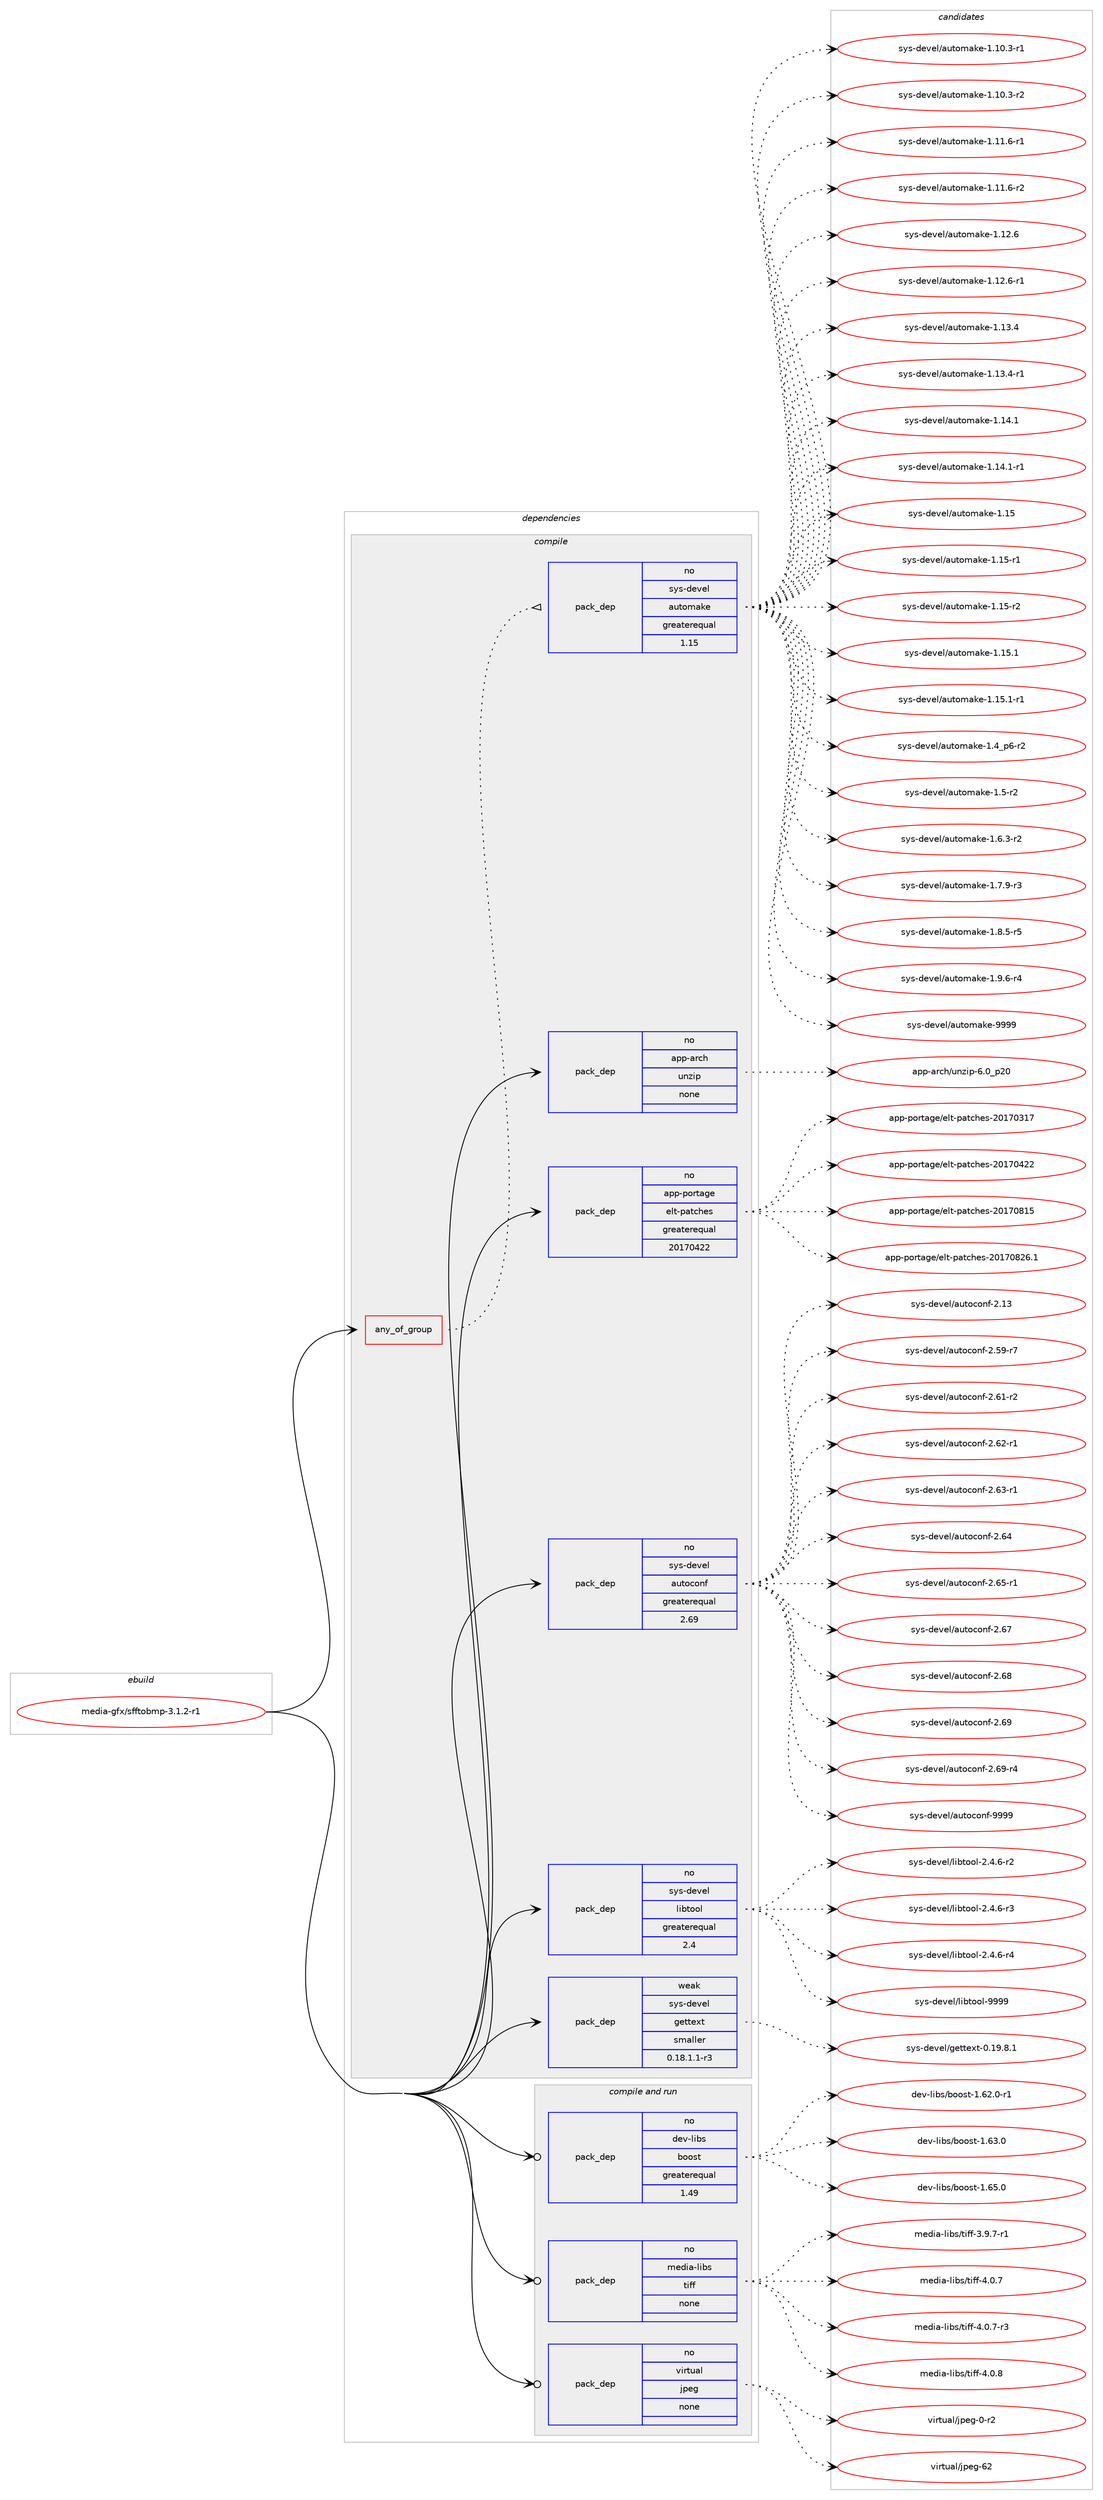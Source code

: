 digraph prolog {

# *************
# Graph options
# *************

newrank=true;
concentrate=true;
compound=true;
graph [rankdir=LR,fontname=Helvetica,fontsize=10,ranksep=1.5];#, ranksep=2.5, nodesep=0.2];
edge  [arrowhead=vee];
node  [fontname=Helvetica,fontsize=10];

# **********
# The ebuild
# **********

subgraph cluster_leftcol {
color=gray;
rank=same;
label=<<i>ebuild</i>>;
id [label="media-gfx/sfftobmp-3.1.2-r1", color=red, width=4, href="../media-gfx/sfftobmp-3.1.2-r1.svg"];
}

# ****************
# The dependencies
# ****************

subgraph cluster_midcol {
color=gray;
label=<<i>dependencies</i>>;
subgraph cluster_compile {
fillcolor="#eeeeee";
style=filled;
label=<<i>compile</i>>;
subgraph any5325 {
dependency357907 [label=<<TABLE BORDER="0" CELLBORDER="1" CELLSPACING="0" CELLPADDING="4"><TR><TD CELLPADDING="10">any_of_group</TD></TR></TABLE>>, shape=none, color=red];subgraph pack263967 {
dependency357908 [label=<<TABLE BORDER="0" CELLBORDER="1" CELLSPACING="0" CELLPADDING="4" WIDTH="220"><TR><TD ROWSPAN="6" CELLPADDING="30">pack_dep</TD></TR><TR><TD WIDTH="110">no</TD></TR><TR><TD>sys-devel</TD></TR><TR><TD>automake</TD></TR><TR><TD>greaterequal</TD></TR><TR><TD>1.15</TD></TR></TABLE>>, shape=none, color=blue];
}
dependency357907:e -> dependency357908:w [weight=20,style="dotted",arrowhead="oinv"];
}
id:e -> dependency357907:w [weight=20,style="solid",arrowhead="vee"];
subgraph pack263968 {
dependency357909 [label=<<TABLE BORDER="0" CELLBORDER="1" CELLSPACING="0" CELLPADDING="4" WIDTH="220"><TR><TD ROWSPAN="6" CELLPADDING="30">pack_dep</TD></TR><TR><TD WIDTH="110">no</TD></TR><TR><TD>app-arch</TD></TR><TR><TD>unzip</TD></TR><TR><TD>none</TD></TR><TR><TD></TD></TR></TABLE>>, shape=none, color=blue];
}
id:e -> dependency357909:w [weight=20,style="solid",arrowhead="vee"];
subgraph pack263969 {
dependency357910 [label=<<TABLE BORDER="0" CELLBORDER="1" CELLSPACING="0" CELLPADDING="4" WIDTH="220"><TR><TD ROWSPAN="6" CELLPADDING="30">pack_dep</TD></TR><TR><TD WIDTH="110">no</TD></TR><TR><TD>app-portage</TD></TR><TR><TD>elt-patches</TD></TR><TR><TD>greaterequal</TD></TR><TR><TD>20170422</TD></TR></TABLE>>, shape=none, color=blue];
}
id:e -> dependency357910:w [weight=20,style="solid",arrowhead="vee"];
subgraph pack263970 {
dependency357911 [label=<<TABLE BORDER="0" CELLBORDER="1" CELLSPACING="0" CELLPADDING="4" WIDTH="220"><TR><TD ROWSPAN="6" CELLPADDING="30">pack_dep</TD></TR><TR><TD WIDTH="110">no</TD></TR><TR><TD>sys-devel</TD></TR><TR><TD>autoconf</TD></TR><TR><TD>greaterequal</TD></TR><TR><TD>2.69</TD></TR></TABLE>>, shape=none, color=blue];
}
id:e -> dependency357911:w [weight=20,style="solid",arrowhead="vee"];
subgraph pack263971 {
dependency357912 [label=<<TABLE BORDER="0" CELLBORDER="1" CELLSPACING="0" CELLPADDING="4" WIDTH="220"><TR><TD ROWSPAN="6" CELLPADDING="30">pack_dep</TD></TR><TR><TD WIDTH="110">no</TD></TR><TR><TD>sys-devel</TD></TR><TR><TD>libtool</TD></TR><TR><TD>greaterequal</TD></TR><TR><TD>2.4</TD></TR></TABLE>>, shape=none, color=blue];
}
id:e -> dependency357912:w [weight=20,style="solid",arrowhead="vee"];
subgraph pack263972 {
dependency357913 [label=<<TABLE BORDER="0" CELLBORDER="1" CELLSPACING="0" CELLPADDING="4" WIDTH="220"><TR><TD ROWSPAN="6" CELLPADDING="30">pack_dep</TD></TR><TR><TD WIDTH="110">weak</TD></TR><TR><TD>sys-devel</TD></TR><TR><TD>gettext</TD></TR><TR><TD>smaller</TD></TR><TR><TD>0.18.1.1-r3</TD></TR></TABLE>>, shape=none, color=blue];
}
id:e -> dependency357913:w [weight=20,style="solid",arrowhead="vee"];
}
subgraph cluster_compileandrun {
fillcolor="#eeeeee";
style=filled;
label=<<i>compile and run</i>>;
subgraph pack263973 {
dependency357914 [label=<<TABLE BORDER="0" CELLBORDER="1" CELLSPACING="0" CELLPADDING="4" WIDTH="220"><TR><TD ROWSPAN="6" CELLPADDING="30">pack_dep</TD></TR><TR><TD WIDTH="110">no</TD></TR><TR><TD>dev-libs</TD></TR><TR><TD>boost</TD></TR><TR><TD>greaterequal</TD></TR><TR><TD>1.49</TD></TR></TABLE>>, shape=none, color=blue];
}
id:e -> dependency357914:w [weight=20,style="solid",arrowhead="odotvee"];
subgraph pack263974 {
dependency357915 [label=<<TABLE BORDER="0" CELLBORDER="1" CELLSPACING="0" CELLPADDING="4" WIDTH="220"><TR><TD ROWSPAN="6" CELLPADDING="30">pack_dep</TD></TR><TR><TD WIDTH="110">no</TD></TR><TR><TD>media-libs</TD></TR><TR><TD>tiff</TD></TR><TR><TD>none</TD></TR><TR><TD></TD></TR></TABLE>>, shape=none, color=blue];
}
id:e -> dependency357915:w [weight=20,style="solid",arrowhead="odotvee"];
subgraph pack263975 {
dependency357916 [label=<<TABLE BORDER="0" CELLBORDER="1" CELLSPACING="0" CELLPADDING="4" WIDTH="220"><TR><TD ROWSPAN="6" CELLPADDING="30">pack_dep</TD></TR><TR><TD WIDTH="110">no</TD></TR><TR><TD>virtual</TD></TR><TR><TD>jpeg</TD></TR><TR><TD>none</TD></TR><TR><TD></TD></TR></TABLE>>, shape=none, color=blue];
}
id:e -> dependency357916:w [weight=20,style="solid",arrowhead="odotvee"];
}
subgraph cluster_run {
fillcolor="#eeeeee";
style=filled;
label=<<i>run</i>>;
}
}

# **************
# The candidates
# **************

subgraph cluster_choices {
rank=same;
color=gray;
label=<<i>candidates</i>>;

subgraph choice263967 {
color=black;
nodesep=1;
choice11512111545100101118101108479711711611110997107101454946494846514511449 [label="sys-devel/automake-1.10.3-r1", color=red, width=4,href="../sys-devel/automake-1.10.3-r1.svg"];
choice11512111545100101118101108479711711611110997107101454946494846514511450 [label="sys-devel/automake-1.10.3-r2", color=red, width=4,href="../sys-devel/automake-1.10.3-r2.svg"];
choice11512111545100101118101108479711711611110997107101454946494946544511449 [label="sys-devel/automake-1.11.6-r1", color=red, width=4,href="../sys-devel/automake-1.11.6-r1.svg"];
choice11512111545100101118101108479711711611110997107101454946494946544511450 [label="sys-devel/automake-1.11.6-r2", color=red, width=4,href="../sys-devel/automake-1.11.6-r2.svg"];
choice1151211154510010111810110847971171161111099710710145494649504654 [label="sys-devel/automake-1.12.6", color=red, width=4,href="../sys-devel/automake-1.12.6.svg"];
choice11512111545100101118101108479711711611110997107101454946495046544511449 [label="sys-devel/automake-1.12.6-r1", color=red, width=4,href="../sys-devel/automake-1.12.6-r1.svg"];
choice1151211154510010111810110847971171161111099710710145494649514652 [label="sys-devel/automake-1.13.4", color=red, width=4,href="../sys-devel/automake-1.13.4.svg"];
choice11512111545100101118101108479711711611110997107101454946495146524511449 [label="sys-devel/automake-1.13.4-r1", color=red, width=4,href="../sys-devel/automake-1.13.4-r1.svg"];
choice1151211154510010111810110847971171161111099710710145494649524649 [label="sys-devel/automake-1.14.1", color=red, width=4,href="../sys-devel/automake-1.14.1.svg"];
choice11512111545100101118101108479711711611110997107101454946495246494511449 [label="sys-devel/automake-1.14.1-r1", color=red, width=4,href="../sys-devel/automake-1.14.1-r1.svg"];
choice115121115451001011181011084797117116111109971071014549464953 [label="sys-devel/automake-1.15", color=red, width=4,href="../sys-devel/automake-1.15.svg"];
choice1151211154510010111810110847971171161111099710710145494649534511449 [label="sys-devel/automake-1.15-r1", color=red, width=4,href="../sys-devel/automake-1.15-r1.svg"];
choice1151211154510010111810110847971171161111099710710145494649534511450 [label="sys-devel/automake-1.15-r2", color=red, width=4,href="../sys-devel/automake-1.15-r2.svg"];
choice1151211154510010111810110847971171161111099710710145494649534649 [label="sys-devel/automake-1.15.1", color=red, width=4,href="../sys-devel/automake-1.15.1.svg"];
choice11512111545100101118101108479711711611110997107101454946495346494511449 [label="sys-devel/automake-1.15.1-r1", color=red, width=4,href="../sys-devel/automake-1.15.1-r1.svg"];
choice115121115451001011181011084797117116111109971071014549465295112544511450 [label="sys-devel/automake-1.4_p6-r2", color=red, width=4,href="../sys-devel/automake-1.4_p6-r2.svg"];
choice11512111545100101118101108479711711611110997107101454946534511450 [label="sys-devel/automake-1.5-r2", color=red, width=4,href="../sys-devel/automake-1.5-r2.svg"];
choice115121115451001011181011084797117116111109971071014549465446514511450 [label="sys-devel/automake-1.6.3-r2", color=red, width=4,href="../sys-devel/automake-1.6.3-r2.svg"];
choice115121115451001011181011084797117116111109971071014549465546574511451 [label="sys-devel/automake-1.7.9-r3", color=red, width=4,href="../sys-devel/automake-1.7.9-r3.svg"];
choice115121115451001011181011084797117116111109971071014549465646534511453 [label="sys-devel/automake-1.8.5-r5", color=red, width=4,href="../sys-devel/automake-1.8.5-r5.svg"];
choice115121115451001011181011084797117116111109971071014549465746544511452 [label="sys-devel/automake-1.9.6-r4", color=red, width=4,href="../sys-devel/automake-1.9.6-r4.svg"];
choice115121115451001011181011084797117116111109971071014557575757 [label="sys-devel/automake-9999", color=red, width=4,href="../sys-devel/automake-9999.svg"];
dependency357908:e -> choice11512111545100101118101108479711711611110997107101454946494846514511449:w [style=dotted,weight="100"];
dependency357908:e -> choice11512111545100101118101108479711711611110997107101454946494846514511450:w [style=dotted,weight="100"];
dependency357908:e -> choice11512111545100101118101108479711711611110997107101454946494946544511449:w [style=dotted,weight="100"];
dependency357908:e -> choice11512111545100101118101108479711711611110997107101454946494946544511450:w [style=dotted,weight="100"];
dependency357908:e -> choice1151211154510010111810110847971171161111099710710145494649504654:w [style=dotted,weight="100"];
dependency357908:e -> choice11512111545100101118101108479711711611110997107101454946495046544511449:w [style=dotted,weight="100"];
dependency357908:e -> choice1151211154510010111810110847971171161111099710710145494649514652:w [style=dotted,weight="100"];
dependency357908:e -> choice11512111545100101118101108479711711611110997107101454946495146524511449:w [style=dotted,weight="100"];
dependency357908:e -> choice1151211154510010111810110847971171161111099710710145494649524649:w [style=dotted,weight="100"];
dependency357908:e -> choice11512111545100101118101108479711711611110997107101454946495246494511449:w [style=dotted,weight="100"];
dependency357908:e -> choice115121115451001011181011084797117116111109971071014549464953:w [style=dotted,weight="100"];
dependency357908:e -> choice1151211154510010111810110847971171161111099710710145494649534511449:w [style=dotted,weight="100"];
dependency357908:e -> choice1151211154510010111810110847971171161111099710710145494649534511450:w [style=dotted,weight="100"];
dependency357908:e -> choice1151211154510010111810110847971171161111099710710145494649534649:w [style=dotted,weight="100"];
dependency357908:e -> choice11512111545100101118101108479711711611110997107101454946495346494511449:w [style=dotted,weight="100"];
dependency357908:e -> choice115121115451001011181011084797117116111109971071014549465295112544511450:w [style=dotted,weight="100"];
dependency357908:e -> choice11512111545100101118101108479711711611110997107101454946534511450:w [style=dotted,weight="100"];
dependency357908:e -> choice115121115451001011181011084797117116111109971071014549465446514511450:w [style=dotted,weight="100"];
dependency357908:e -> choice115121115451001011181011084797117116111109971071014549465546574511451:w [style=dotted,weight="100"];
dependency357908:e -> choice115121115451001011181011084797117116111109971071014549465646534511453:w [style=dotted,weight="100"];
dependency357908:e -> choice115121115451001011181011084797117116111109971071014549465746544511452:w [style=dotted,weight="100"];
dependency357908:e -> choice115121115451001011181011084797117116111109971071014557575757:w [style=dotted,weight="100"];
}
subgraph choice263968 {
color=black;
nodesep=1;
choice971121124597114991044711711012210511245544648951125048 [label="app-arch/unzip-6.0_p20", color=red, width=4,href="../app-arch/unzip-6.0_p20.svg"];
dependency357909:e -> choice971121124597114991044711711012210511245544648951125048:w [style=dotted,weight="100"];
}
subgraph choice263969 {
color=black;
nodesep=1;
choice97112112451121111141169710310147101108116451129711699104101115455048495548514955 [label="app-portage/elt-patches-20170317", color=red, width=4,href="../app-portage/elt-patches-20170317.svg"];
choice97112112451121111141169710310147101108116451129711699104101115455048495548525050 [label="app-portage/elt-patches-20170422", color=red, width=4,href="../app-portage/elt-patches-20170422.svg"];
choice97112112451121111141169710310147101108116451129711699104101115455048495548564953 [label="app-portage/elt-patches-20170815", color=red, width=4,href="../app-portage/elt-patches-20170815.svg"];
choice971121124511211111411697103101471011081164511297116991041011154550484955485650544649 [label="app-portage/elt-patches-20170826.1", color=red, width=4,href="../app-portage/elt-patches-20170826.1.svg"];
dependency357910:e -> choice97112112451121111141169710310147101108116451129711699104101115455048495548514955:w [style=dotted,weight="100"];
dependency357910:e -> choice97112112451121111141169710310147101108116451129711699104101115455048495548525050:w [style=dotted,weight="100"];
dependency357910:e -> choice97112112451121111141169710310147101108116451129711699104101115455048495548564953:w [style=dotted,weight="100"];
dependency357910:e -> choice971121124511211111411697103101471011081164511297116991041011154550484955485650544649:w [style=dotted,weight="100"];
}
subgraph choice263970 {
color=black;
nodesep=1;
choice115121115451001011181011084797117116111991111101024550464951 [label="sys-devel/autoconf-2.13", color=red, width=4,href="../sys-devel/autoconf-2.13.svg"];
choice1151211154510010111810110847971171161119911111010245504653574511455 [label="sys-devel/autoconf-2.59-r7", color=red, width=4,href="../sys-devel/autoconf-2.59-r7.svg"];
choice1151211154510010111810110847971171161119911111010245504654494511450 [label="sys-devel/autoconf-2.61-r2", color=red, width=4,href="../sys-devel/autoconf-2.61-r2.svg"];
choice1151211154510010111810110847971171161119911111010245504654504511449 [label="sys-devel/autoconf-2.62-r1", color=red, width=4,href="../sys-devel/autoconf-2.62-r1.svg"];
choice1151211154510010111810110847971171161119911111010245504654514511449 [label="sys-devel/autoconf-2.63-r1", color=red, width=4,href="../sys-devel/autoconf-2.63-r1.svg"];
choice115121115451001011181011084797117116111991111101024550465452 [label="sys-devel/autoconf-2.64", color=red, width=4,href="../sys-devel/autoconf-2.64.svg"];
choice1151211154510010111810110847971171161119911111010245504654534511449 [label="sys-devel/autoconf-2.65-r1", color=red, width=4,href="../sys-devel/autoconf-2.65-r1.svg"];
choice115121115451001011181011084797117116111991111101024550465455 [label="sys-devel/autoconf-2.67", color=red, width=4,href="../sys-devel/autoconf-2.67.svg"];
choice115121115451001011181011084797117116111991111101024550465456 [label="sys-devel/autoconf-2.68", color=red, width=4,href="../sys-devel/autoconf-2.68.svg"];
choice115121115451001011181011084797117116111991111101024550465457 [label="sys-devel/autoconf-2.69", color=red, width=4,href="../sys-devel/autoconf-2.69.svg"];
choice1151211154510010111810110847971171161119911111010245504654574511452 [label="sys-devel/autoconf-2.69-r4", color=red, width=4,href="../sys-devel/autoconf-2.69-r4.svg"];
choice115121115451001011181011084797117116111991111101024557575757 [label="sys-devel/autoconf-9999", color=red, width=4,href="../sys-devel/autoconf-9999.svg"];
dependency357911:e -> choice115121115451001011181011084797117116111991111101024550464951:w [style=dotted,weight="100"];
dependency357911:e -> choice1151211154510010111810110847971171161119911111010245504653574511455:w [style=dotted,weight="100"];
dependency357911:e -> choice1151211154510010111810110847971171161119911111010245504654494511450:w [style=dotted,weight="100"];
dependency357911:e -> choice1151211154510010111810110847971171161119911111010245504654504511449:w [style=dotted,weight="100"];
dependency357911:e -> choice1151211154510010111810110847971171161119911111010245504654514511449:w [style=dotted,weight="100"];
dependency357911:e -> choice115121115451001011181011084797117116111991111101024550465452:w [style=dotted,weight="100"];
dependency357911:e -> choice1151211154510010111810110847971171161119911111010245504654534511449:w [style=dotted,weight="100"];
dependency357911:e -> choice115121115451001011181011084797117116111991111101024550465455:w [style=dotted,weight="100"];
dependency357911:e -> choice115121115451001011181011084797117116111991111101024550465456:w [style=dotted,weight="100"];
dependency357911:e -> choice115121115451001011181011084797117116111991111101024550465457:w [style=dotted,weight="100"];
dependency357911:e -> choice1151211154510010111810110847971171161119911111010245504654574511452:w [style=dotted,weight="100"];
dependency357911:e -> choice115121115451001011181011084797117116111991111101024557575757:w [style=dotted,weight="100"];
}
subgraph choice263971 {
color=black;
nodesep=1;
choice1151211154510010111810110847108105981161111111084550465246544511450 [label="sys-devel/libtool-2.4.6-r2", color=red, width=4,href="../sys-devel/libtool-2.4.6-r2.svg"];
choice1151211154510010111810110847108105981161111111084550465246544511451 [label="sys-devel/libtool-2.4.6-r3", color=red, width=4,href="../sys-devel/libtool-2.4.6-r3.svg"];
choice1151211154510010111810110847108105981161111111084550465246544511452 [label="sys-devel/libtool-2.4.6-r4", color=red, width=4,href="../sys-devel/libtool-2.4.6-r4.svg"];
choice1151211154510010111810110847108105981161111111084557575757 [label="sys-devel/libtool-9999", color=red, width=4,href="../sys-devel/libtool-9999.svg"];
dependency357912:e -> choice1151211154510010111810110847108105981161111111084550465246544511450:w [style=dotted,weight="100"];
dependency357912:e -> choice1151211154510010111810110847108105981161111111084550465246544511451:w [style=dotted,weight="100"];
dependency357912:e -> choice1151211154510010111810110847108105981161111111084550465246544511452:w [style=dotted,weight="100"];
dependency357912:e -> choice1151211154510010111810110847108105981161111111084557575757:w [style=dotted,weight="100"];
}
subgraph choice263972 {
color=black;
nodesep=1;
choice1151211154510010111810110847103101116116101120116454846495746564649 [label="sys-devel/gettext-0.19.8.1", color=red, width=4,href="../sys-devel/gettext-0.19.8.1.svg"];
dependency357913:e -> choice1151211154510010111810110847103101116116101120116454846495746564649:w [style=dotted,weight="100"];
}
subgraph choice263973 {
color=black;
nodesep=1;
choice10010111845108105981154798111111115116454946545046484511449 [label="dev-libs/boost-1.62.0-r1", color=red, width=4,href="../dev-libs/boost-1.62.0-r1.svg"];
choice1001011184510810598115479811111111511645494654514648 [label="dev-libs/boost-1.63.0", color=red, width=4,href="../dev-libs/boost-1.63.0.svg"];
choice1001011184510810598115479811111111511645494654534648 [label="dev-libs/boost-1.65.0", color=red, width=4,href="../dev-libs/boost-1.65.0.svg"];
dependency357914:e -> choice10010111845108105981154798111111115116454946545046484511449:w [style=dotted,weight="100"];
dependency357914:e -> choice1001011184510810598115479811111111511645494654514648:w [style=dotted,weight="100"];
dependency357914:e -> choice1001011184510810598115479811111111511645494654534648:w [style=dotted,weight="100"];
}
subgraph choice263974 {
color=black;
nodesep=1;
choice109101100105974510810598115471161051021024551465746554511449 [label="media-libs/tiff-3.9.7-r1", color=red, width=4,href="../media-libs/tiff-3.9.7-r1.svg"];
choice10910110010597451081059811547116105102102455246484655 [label="media-libs/tiff-4.0.7", color=red, width=4,href="../media-libs/tiff-4.0.7.svg"];
choice109101100105974510810598115471161051021024552464846554511451 [label="media-libs/tiff-4.0.7-r3", color=red, width=4,href="../media-libs/tiff-4.0.7-r3.svg"];
choice10910110010597451081059811547116105102102455246484656 [label="media-libs/tiff-4.0.8", color=red, width=4,href="../media-libs/tiff-4.0.8.svg"];
dependency357915:e -> choice109101100105974510810598115471161051021024551465746554511449:w [style=dotted,weight="100"];
dependency357915:e -> choice10910110010597451081059811547116105102102455246484655:w [style=dotted,weight="100"];
dependency357915:e -> choice109101100105974510810598115471161051021024552464846554511451:w [style=dotted,weight="100"];
dependency357915:e -> choice10910110010597451081059811547116105102102455246484656:w [style=dotted,weight="100"];
}
subgraph choice263975 {
color=black;
nodesep=1;
choice118105114116117971084710611210110345484511450 [label="virtual/jpeg-0-r2", color=red, width=4,href="../virtual/jpeg-0-r2.svg"];
choice1181051141161179710847106112101103455450 [label="virtual/jpeg-62", color=red, width=4,href="../virtual/jpeg-62.svg"];
dependency357916:e -> choice118105114116117971084710611210110345484511450:w [style=dotted,weight="100"];
dependency357916:e -> choice1181051141161179710847106112101103455450:w [style=dotted,weight="100"];
}
}

}
